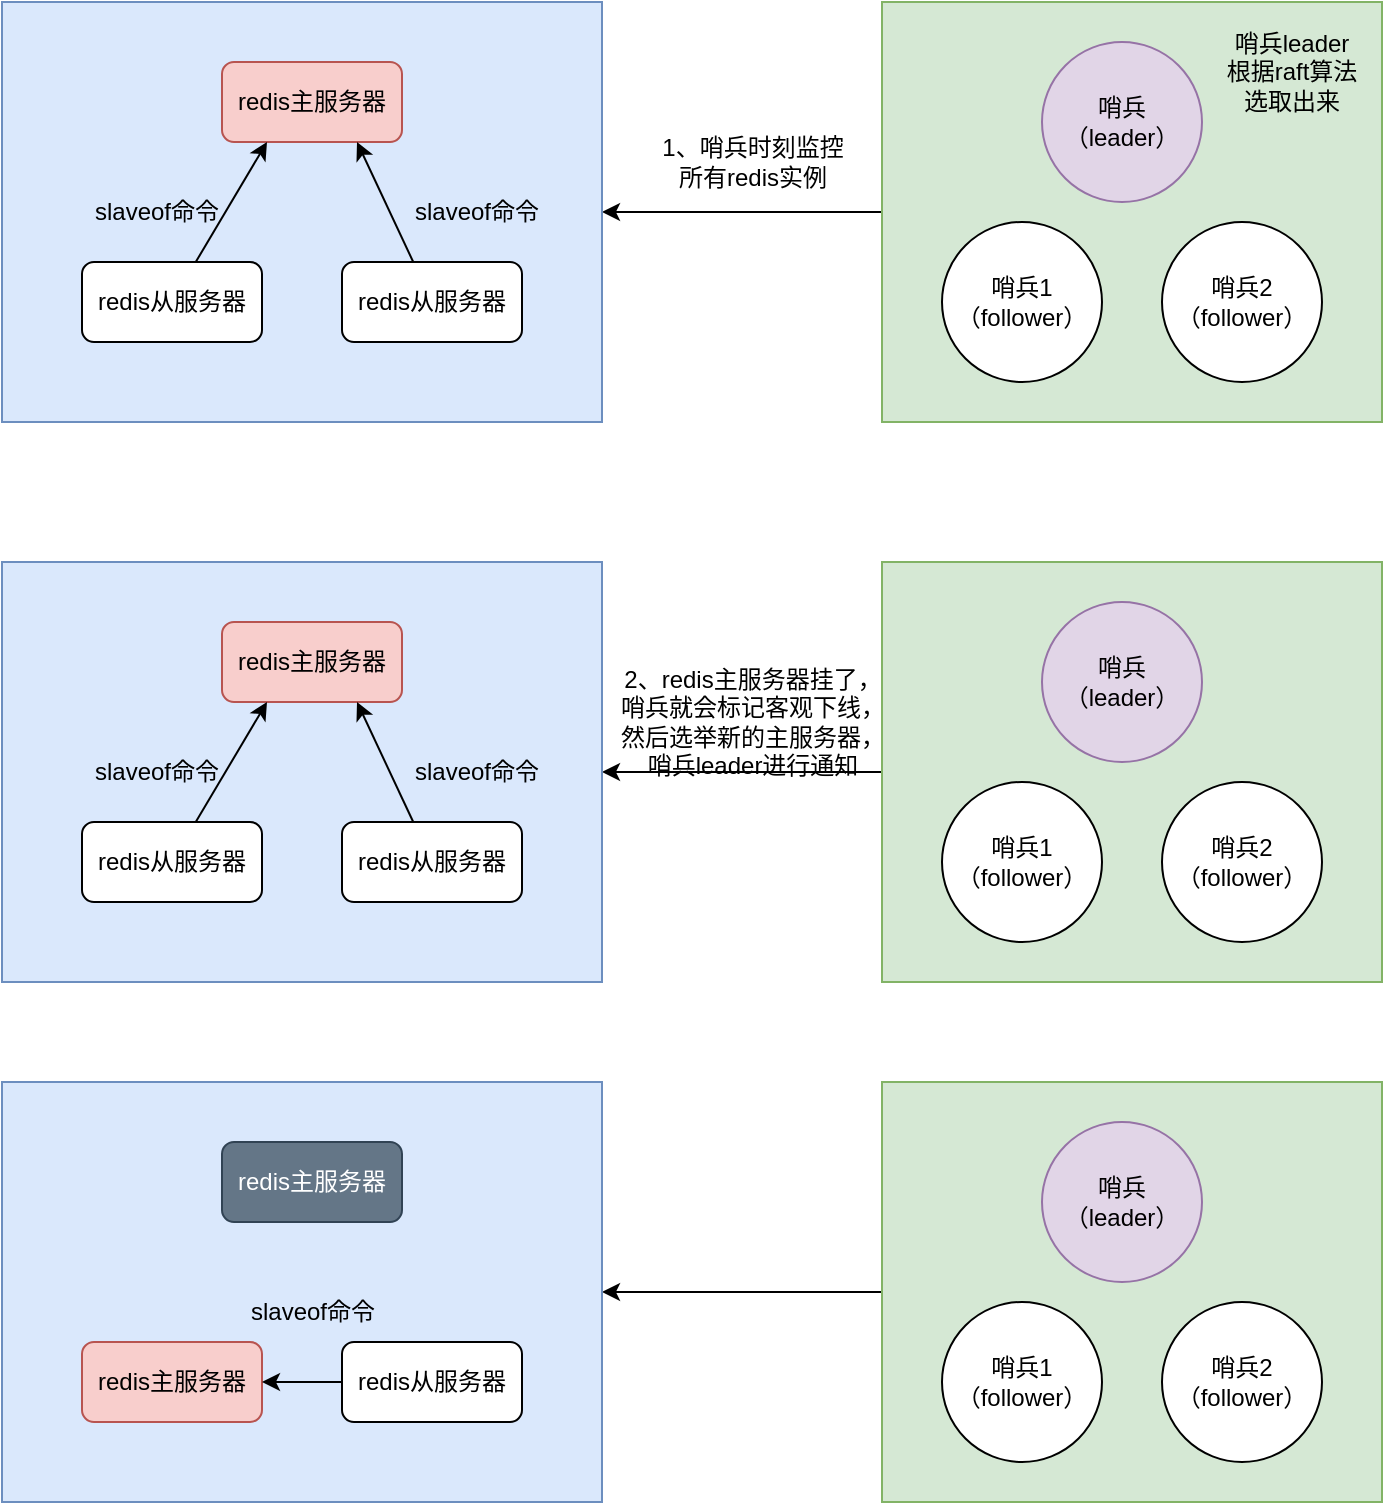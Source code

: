 <mxfile version="26.0.7">
  <diagram name="第 1 页" id="_BheHTi8lk0kYmW53c2D">
    <mxGraphModel dx="1026" dy="651" grid="1" gridSize="10" guides="1" tooltips="1" connect="1" arrows="1" fold="1" page="1" pageScale="1" pageWidth="827" pageHeight="1169" math="0" shadow="0">
      <root>
        <mxCell id="0" />
        <mxCell id="1" parent="0" />
        <mxCell id="dTqGtvLuzdz00bwFUkbi-14" style="edgeStyle=orthogonalEdgeStyle;rounded=0;orthogonalLoop=1;jettySize=auto;html=1;entryX=1;entryY=0.5;entryDx=0;entryDy=0;" edge="1" parent="1" source="dTqGtvLuzdz00bwFUkbi-13" target="dTqGtvLuzdz00bwFUkbi-9">
          <mxGeometry relative="1" as="geometry" />
        </mxCell>
        <mxCell id="dTqGtvLuzdz00bwFUkbi-13" value="" style="rounded=0;whiteSpace=wrap;html=1;fillColor=#d5e8d4;strokeColor=#82b366;" vertex="1" parent="1">
          <mxGeometry x="530" y="190" width="250" height="210" as="geometry" />
        </mxCell>
        <mxCell id="dTqGtvLuzdz00bwFUkbi-9" value="" style="rounded=0;whiteSpace=wrap;html=1;fillColor=#dae8fc;strokeColor=#6c8ebf;" vertex="1" parent="1">
          <mxGeometry x="90" y="190" width="300" height="210" as="geometry" />
        </mxCell>
        <mxCell id="dTqGtvLuzdz00bwFUkbi-2" value="redis主服务器" style="rounded=1;whiteSpace=wrap;html=1;fillColor=#f8cecc;strokeColor=#b85450;" vertex="1" parent="1">
          <mxGeometry x="200" y="220" width="90" height="40" as="geometry" />
        </mxCell>
        <mxCell id="dTqGtvLuzdz00bwFUkbi-7" style="rounded=0;orthogonalLoop=1;jettySize=auto;html=1;entryX=0.25;entryY=1;entryDx=0;entryDy=0;" edge="1" parent="1" source="dTqGtvLuzdz00bwFUkbi-4" target="dTqGtvLuzdz00bwFUkbi-2">
          <mxGeometry relative="1" as="geometry" />
        </mxCell>
        <mxCell id="dTqGtvLuzdz00bwFUkbi-4" value="redis从服务器" style="rounded=1;whiteSpace=wrap;html=1;" vertex="1" parent="1">
          <mxGeometry x="130" y="320" width="90" height="40" as="geometry" />
        </mxCell>
        <mxCell id="dTqGtvLuzdz00bwFUkbi-8" style="rounded=0;orthogonalLoop=1;jettySize=auto;html=1;entryX=0.75;entryY=1;entryDx=0;entryDy=0;" edge="1" parent="1" source="dTqGtvLuzdz00bwFUkbi-5" target="dTqGtvLuzdz00bwFUkbi-2">
          <mxGeometry relative="1" as="geometry" />
        </mxCell>
        <mxCell id="dTqGtvLuzdz00bwFUkbi-5" value="redis从服务器" style="rounded=1;whiteSpace=wrap;html=1;" vertex="1" parent="1">
          <mxGeometry x="260" y="320" width="90" height="40" as="geometry" />
        </mxCell>
        <mxCell id="dTqGtvLuzdz00bwFUkbi-10" value="哨兵&lt;div&gt;（leader）&lt;/div&gt;" style="ellipse;whiteSpace=wrap;html=1;aspect=fixed;fillColor=#e1d5e7;strokeColor=#9673a6;" vertex="1" parent="1">
          <mxGeometry x="610" y="210" width="80" height="80" as="geometry" />
        </mxCell>
        <mxCell id="dTqGtvLuzdz00bwFUkbi-11" value="哨兵1（follower）" style="ellipse;whiteSpace=wrap;html=1;aspect=fixed;" vertex="1" parent="1">
          <mxGeometry x="560" y="300" width="80" height="80" as="geometry" />
        </mxCell>
        <mxCell id="dTqGtvLuzdz00bwFUkbi-12" value="哨兵2（follower）" style="ellipse;whiteSpace=wrap;html=1;aspect=fixed;" vertex="1" parent="1">
          <mxGeometry x="670" y="300" width="80" height="80" as="geometry" />
        </mxCell>
        <mxCell id="dTqGtvLuzdz00bwFUkbi-15" value="1、哨兵时刻监控&lt;div&gt;所有&lt;span style=&quot;background-color: transparent; color: light-dark(rgb(0, 0, 0), rgb(255, 255, 255));&quot;&gt;redis实例&lt;/span&gt;&lt;/div&gt;" style="text;html=1;align=center;verticalAlign=middle;resizable=0;points=[];autosize=1;strokeColor=none;fillColor=none;" vertex="1" parent="1">
          <mxGeometry x="410" y="250" width="110" height="40" as="geometry" />
        </mxCell>
        <mxCell id="dTqGtvLuzdz00bwFUkbi-16" value="slaveof命令" style="text;html=1;align=center;verticalAlign=middle;whiteSpace=wrap;rounded=0;" vertex="1" parent="1">
          <mxGeometry x="290" y="280" width="75" height="30" as="geometry" />
        </mxCell>
        <mxCell id="dTqGtvLuzdz00bwFUkbi-17" value="slaveof命令" style="text;html=1;align=center;verticalAlign=middle;whiteSpace=wrap;rounded=0;" vertex="1" parent="1">
          <mxGeometry x="130" y="280" width="75" height="30" as="geometry" />
        </mxCell>
        <mxCell id="dTqGtvLuzdz00bwFUkbi-18" style="edgeStyle=orthogonalEdgeStyle;rounded=0;orthogonalLoop=1;jettySize=auto;html=1;entryX=1;entryY=0.5;entryDx=0;entryDy=0;" edge="1" parent="1" source="dTqGtvLuzdz00bwFUkbi-19" target="dTqGtvLuzdz00bwFUkbi-20">
          <mxGeometry relative="1" as="geometry" />
        </mxCell>
        <mxCell id="dTqGtvLuzdz00bwFUkbi-19" value="" style="rounded=0;whiteSpace=wrap;html=1;fillColor=#d5e8d4;strokeColor=#82b366;" vertex="1" parent="1">
          <mxGeometry x="530" y="470" width="250" height="210" as="geometry" />
        </mxCell>
        <mxCell id="dTqGtvLuzdz00bwFUkbi-20" value="" style="rounded=0;whiteSpace=wrap;html=1;fillColor=#dae8fc;strokeColor=#6c8ebf;" vertex="1" parent="1">
          <mxGeometry x="90" y="470" width="300" height="210" as="geometry" />
        </mxCell>
        <mxCell id="dTqGtvLuzdz00bwFUkbi-21" value="redis主服务器" style="rounded=1;whiteSpace=wrap;html=1;fillColor=#f8cecc;strokeColor=#b85450;" vertex="1" parent="1">
          <mxGeometry x="200" y="500" width="90" height="40" as="geometry" />
        </mxCell>
        <mxCell id="dTqGtvLuzdz00bwFUkbi-22" style="rounded=0;orthogonalLoop=1;jettySize=auto;html=1;entryX=0.25;entryY=1;entryDx=0;entryDy=0;" edge="1" parent="1" source="dTqGtvLuzdz00bwFUkbi-23" target="dTqGtvLuzdz00bwFUkbi-21">
          <mxGeometry relative="1" as="geometry" />
        </mxCell>
        <mxCell id="dTqGtvLuzdz00bwFUkbi-23" value="redis从服务器" style="rounded=1;whiteSpace=wrap;html=1;" vertex="1" parent="1">
          <mxGeometry x="130" y="600" width="90" height="40" as="geometry" />
        </mxCell>
        <mxCell id="dTqGtvLuzdz00bwFUkbi-24" style="rounded=0;orthogonalLoop=1;jettySize=auto;html=1;entryX=0.75;entryY=1;entryDx=0;entryDy=0;" edge="1" parent="1" source="dTqGtvLuzdz00bwFUkbi-25" target="dTqGtvLuzdz00bwFUkbi-21">
          <mxGeometry relative="1" as="geometry" />
        </mxCell>
        <mxCell id="dTqGtvLuzdz00bwFUkbi-25" value="redis从服务器" style="rounded=1;whiteSpace=wrap;html=1;" vertex="1" parent="1">
          <mxGeometry x="260" y="600" width="90" height="40" as="geometry" />
        </mxCell>
        <mxCell id="dTqGtvLuzdz00bwFUkbi-26" value="哨兵&lt;div&gt;（leader）&lt;/div&gt;" style="ellipse;whiteSpace=wrap;html=1;aspect=fixed;fillColor=#e1d5e7;strokeColor=#9673a6;" vertex="1" parent="1">
          <mxGeometry x="610" y="490" width="80" height="80" as="geometry" />
        </mxCell>
        <mxCell id="dTqGtvLuzdz00bwFUkbi-27" value="哨兵1（follower）" style="ellipse;whiteSpace=wrap;html=1;aspect=fixed;" vertex="1" parent="1">
          <mxGeometry x="560" y="580" width="80" height="80" as="geometry" />
        </mxCell>
        <mxCell id="dTqGtvLuzdz00bwFUkbi-28" value="哨兵2（follower）" style="ellipse;whiteSpace=wrap;html=1;aspect=fixed;" vertex="1" parent="1">
          <mxGeometry x="670" y="580" width="80" height="80" as="geometry" />
        </mxCell>
        <mxCell id="dTqGtvLuzdz00bwFUkbi-29" value="2、redis主服务器挂了，&lt;div&gt;哨兵就会标记客观下线，&lt;/div&gt;&lt;div&gt;然后选举新的主服务器，&lt;/div&gt;&lt;div&gt;哨兵leader进行通知&lt;/div&gt;" style="text;html=1;align=center;verticalAlign=middle;resizable=0;points=[];autosize=1;strokeColor=none;fillColor=none;" vertex="1" parent="1">
          <mxGeometry x="385" y="515" width="160" height="70" as="geometry" />
        </mxCell>
        <mxCell id="dTqGtvLuzdz00bwFUkbi-30" value="slaveof命令" style="text;html=1;align=center;verticalAlign=middle;whiteSpace=wrap;rounded=0;" vertex="1" parent="1">
          <mxGeometry x="290" y="560" width="75" height="30" as="geometry" />
        </mxCell>
        <mxCell id="dTqGtvLuzdz00bwFUkbi-31" value="slaveof命令" style="text;html=1;align=center;verticalAlign=middle;whiteSpace=wrap;rounded=0;" vertex="1" parent="1">
          <mxGeometry x="130" y="560" width="75" height="30" as="geometry" />
        </mxCell>
        <mxCell id="dTqGtvLuzdz00bwFUkbi-32" style="edgeStyle=orthogonalEdgeStyle;rounded=0;orthogonalLoop=1;jettySize=auto;html=1;entryX=1;entryY=0.5;entryDx=0;entryDy=0;" edge="1" parent="1" source="dTqGtvLuzdz00bwFUkbi-33" target="dTqGtvLuzdz00bwFUkbi-34">
          <mxGeometry relative="1" as="geometry" />
        </mxCell>
        <mxCell id="dTqGtvLuzdz00bwFUkbi-33" value="" style="rounded=0;whiteSpace=wrap;html=1;fillColor=#d5e8d4;strokeColor=#82b366;" vertex="1" parent="1">
          <mxGeometry x="530" y="730" width="250" height="210" as="geometry" />
        </mxCell>
        <mxCell id="dTqGtvLuzdz00bwFUkbi-34" value="" style="rounded=0;whiteSpace=wrap;html=1;fillColor=#dae8fc;strokeColor=#6c8ebf;" vertex="1" parent="1">
          <mxGeometry x="90" y="730" width="300" height="210" as="geometry" />
        </mxCell>
        <mxCell id="dTqGtvLuzdz00bwFUkbi-35" value="redis主服务器" style="rounded=1;whiteSpace=wrap;html=1;fillColor=#647687;strokeColor=#314354;fontColor=#ffffff;" vertex="1" parent="1">
          <mxGeometry x="200" y="760" width="90" height="40" as="geometry" />
        </mxCell>
        <mxCell id="dTqGtvLuzdz00bwFUkbi-37" value="redis主服务器" style="rounded=1;whiteSpace=wrap;html=1;fillColor=#f8cecc;strokeColor=#b85450;" vertex="1" parent="1">
          <mxGeometry x="130" y="860" width="90" height="40" as="geometry" />
        </mxCell>
        <mxCell id="dTqGtvLuzdz00bwFUkbi-47" style="edgeStyle=orthogonalEdgeStyle;rounded=0;orthogonalLoop=1;jettySize=auto;html=1;entryX=1;entryY=0.5;entryDx=0;entryDy=0;" edge="1" parent="1" source="dTqGtvLuzdz00bwFUkbi-39" target="dTqGtvLuzdz00bwFUkbi-37">
          <mxGeometry relative="1" as="geometry" />
        </mxCell>
        <mxCell id="dTqGtvLuzdz00bwFUkbi-39" value="redis从服务器" style="rounded=1;whiteSpace=wrap;html=1;" vertex="1" parent="1">
          <mxGeometry x="260" y="860" width="90" height="40" as="geometry" />
        </mxCell>
        <mxCell id="dTqGtvLuzdz00bwFUkbi-40" value="哨兵&lt;div&gt;（leader）&lt;/div&gt;" style="ellipse;whiteSpace=wrap;html=1;aspect=fixed;fillColor=#e1d5e7;strokeColor=#9673a6;" vertex="1" parent="1">
          <mxGeometry x="610" y="750" width="80" height="80" as="geometry" />
        </mxCell>
        <mxCell id="dTqGtvLuzdz00bwFUkbi-41" value="哨兵1（follower）" style="ellipse;whiteSpace=wrap;html=1;aspect=fixed;" vertex="1" parent="1">
          <mxGeometry x="560" y="840" width="80" height="80" as="geometry" />
        </mxCell>
        <mxCell id="dTqGtvLuzdz00bwFUkbi-42" value="哨兵2（follower）" style="ellipse;whiteSpace=wrap;html=1;aspect=fixed;" vertex="1" parent="1">
          <mxGeometry x="670" y="840" width="80" height="80" as="geometry" />
        </mxCell>
        <mxCell id="dTqGtvLuzdz00bwFUkbi-45" value="slaveof命令" style="text;html=1;align=center;verticalAlign=middle;whiteSpace=wrap;rounded=0;" vertex="1" parent="1">
          <mxGeometry x="207.5" y="830" width="75" height="30" as="geometry" />
        </mxCell>
        <mxCell id="dTqGtvLuzdz00bwFUkbi-48" value="哨兵leader根据raft算法选取出来" style="text;html=1;align=center;verticalAlign=middle;whiteSpace=wrap;rounded=0;" vertex="1" parent="1">
          <mxGeometry x="700" y="210" width="70" height="30" as="geometry" />
        </mxCell>
      </root>
    </mxGraphModel>
  </diagram>
</mxfile>
